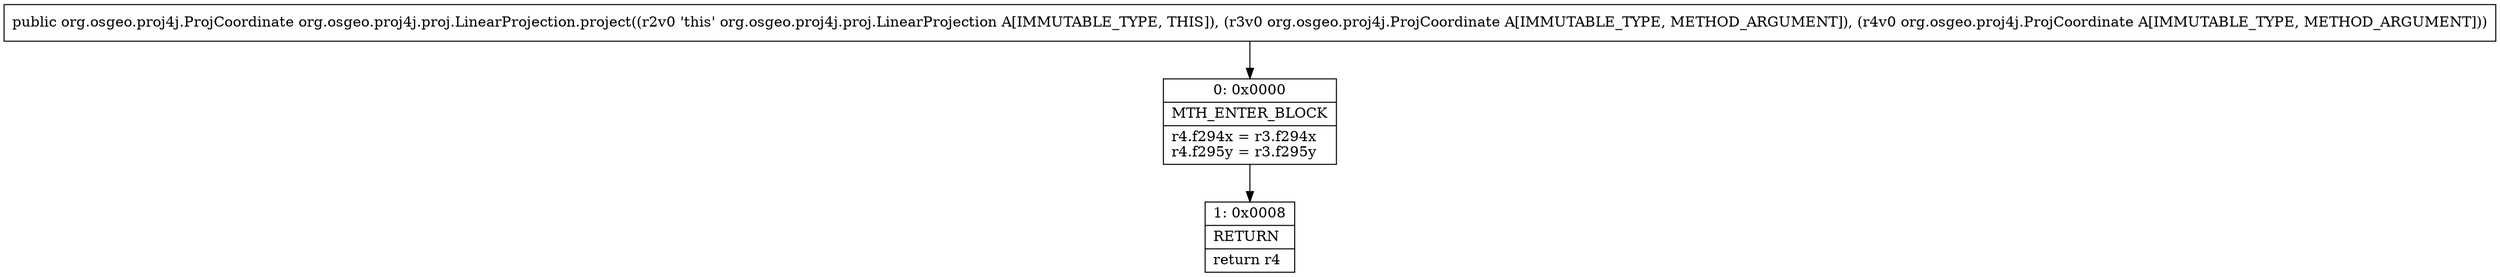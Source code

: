 digraph "CFG fororg.osgeo.proj4j.proj.LinearProjection.project(Lorg\/osgeo\/proj4j\/ProjCoordinate;Lorg\/osgeo\/proj4j\/ProjCoordinate;)Lorg\/osgeo\/proj4j\/ProjCoordinate;" {
Node_0 [shape=record,label="{0\:\ 0x0000|MTH_ENTER_BLOCK\l|r4.f294x = r3.f294x\lr4.f295y = r3.f295y\l}"];
Node_1 [shape=record,label="{1\:\ 0x0008|RETURN\l|return r4\l}"];
MethodNode[shape=record,label="{public org.osgeo.proj4j.ProjCoordinate org.osgeo.proj4j.proj.LinearProjection.project((r2v0 'this' org.osgeo.proj4j.proj.LinearProjection A[IMMUTABLE_TYPE, THIS]), (r3v0 org.osgeo.proj4j.ProjCoordinate A[IMMUTABLE_TYPE, METHOD_ARGUMENT]), (r4v0 org.osgeo.proj4j.ProjCoordinate A[IMMUTABLE_TYPE, METHOD_ARGUMENT])) }"];
MethodNode -> Node_0;
Node_0 -> Node_1;
}

